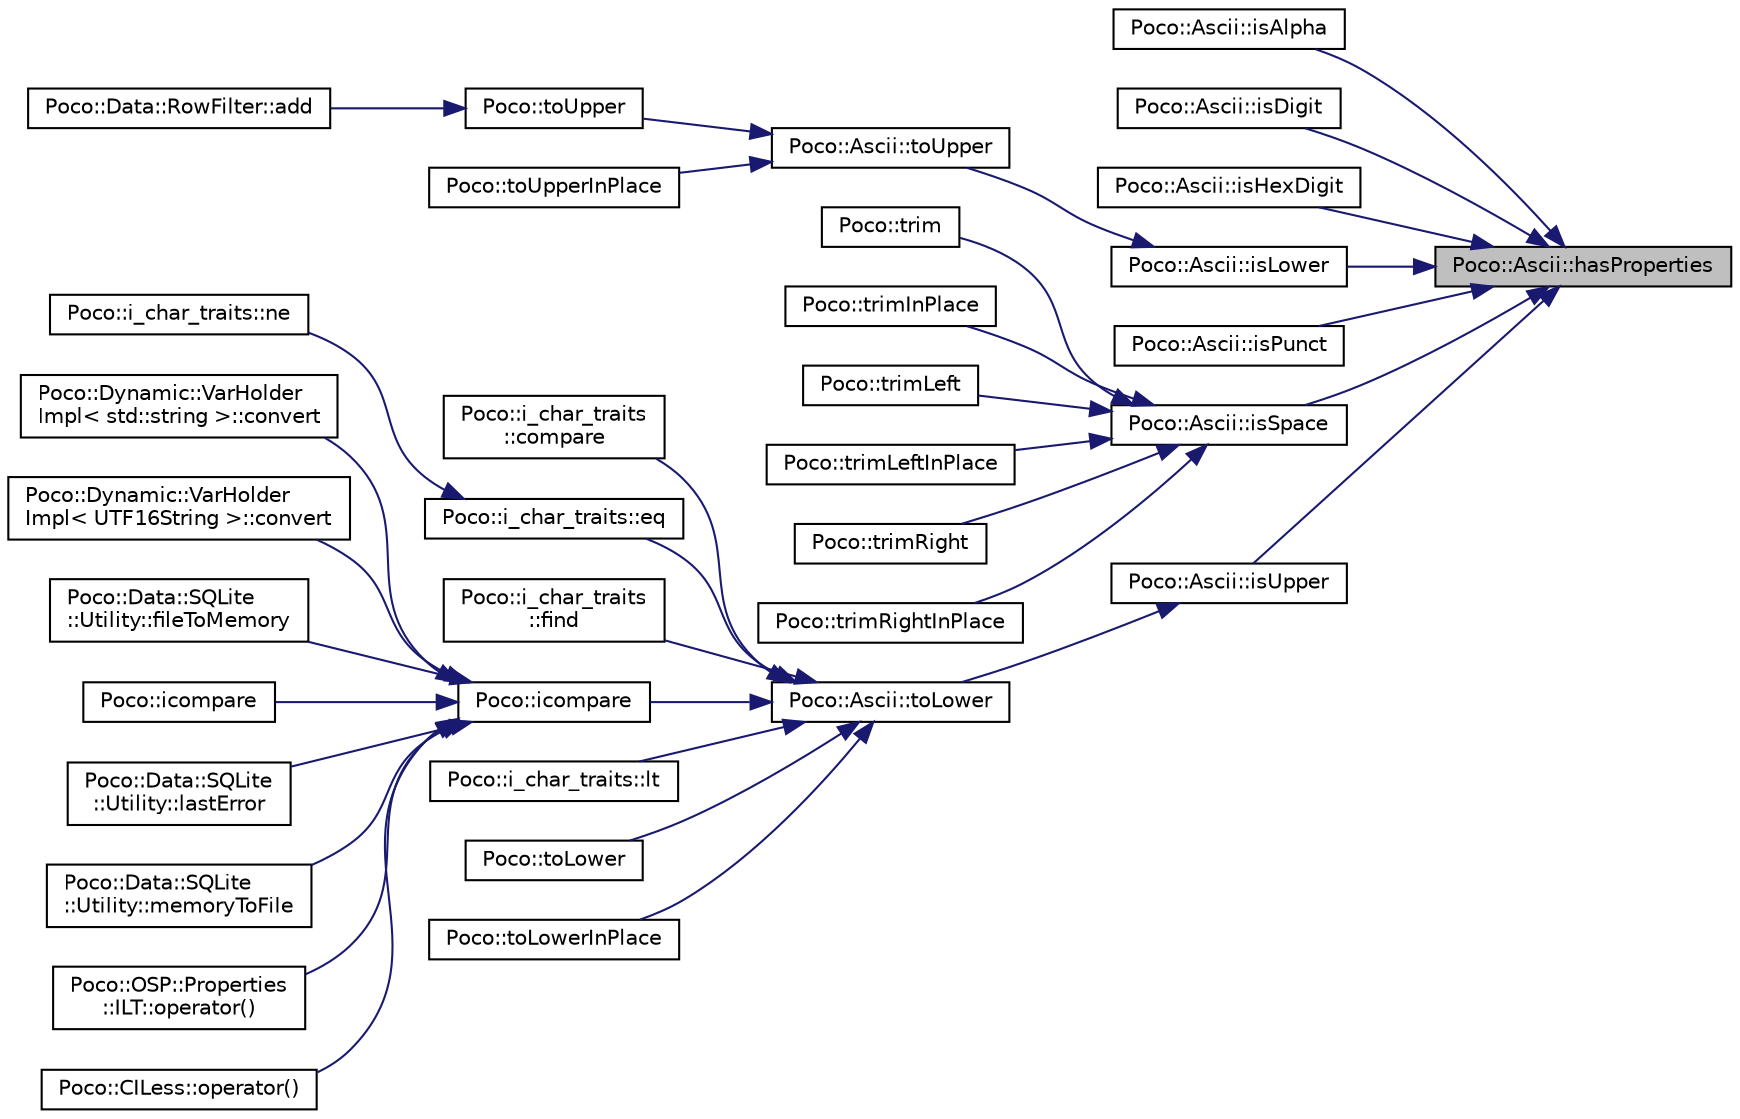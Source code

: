 digraph "Poco::Ascii::hasProperties"
{
 // LATEX_PDF_SIZE
  edge [fontname="Helvetica",fontsize="10",labelfontname="Helvetica",labelfontsize="10"];
  node [fontname="Helvetica",fontsize="10",shape=record];
  rankdir="RL";
  Node1 [label="Poco::Ascii::hasProperties",height=0.2,width=0.4,color="black", fillcolor="grey75", style="filled", fontcolor="black",tooltip=" "];
  Node1 -> Node2 [dir="back",color="midnightblue",fontsize="10",style="solid"];
  Node2 [label="Poco::Ascii::isAlpha",height=0.2,width=0.4,color="black", fillcolor="white", style="filled",URL="$classPoco_1_1Ascii.html#a1fa273974dadb06793527699c79a6af3",tooltip="Returns true iff the given character is a punctuation character."];
  Node1 -> Node3 [dir="back",color="midnightblue",fontsize="10",style="solid"];
  Node3 [label="Poco::Ascii::isDigit",height=0.2,width=0.4,color="black", fillcolor="white", style="filled",URL="$classPoco_1_1Ascii.html#aeb92c4199d410313a1622573638a557c",tooltip="Returns true iff the given character is a whitespace."];
  Node1 -> Node4 [dir="back",color="midnightblue",fontsize="10",style="solid"];
  Node4 [label="Poco::Ascii::isHexDigit",height=0.2,width=0.4,color="black", fillcolor="white", style="filled",URL="$classPoco_1_1Ascii.html#a6684ecb367406ddf0a1b26f335817d7e",tooltip="Returns true iff the given character is a digit."];
  Node1 -> Node5 [dir="back",color="midnightblue",fontsize="10",style="solid"];
  Node5 [label="Poco::Ascii::isLower",height=0.2,width=0.4,color="black", fillcolor="white", style="filled",URL="$classPoco_1_1Ascii.html#a74b8f5d63331b3072c5cac8d1fa9cfdf",tooltip="Returns true iff the given character is an alphabetic character."];
  Node5 -> Node6 [dir="back",color="midnightblue",fontsize="10",style="solid"];
  Node6 [label="Poco::Ascii::toUpper",height=0.2,width=0.4,color="black", fillcolor="white", style="filled",URL="$classPoco_1_1Ascii.html#a58d5919f06162b7b3a9765f5024b8d1e",tooltip=" "];
  Node6 -> Node7 [dir="back",color="midnightblue",fontsize="10",style="solid"];
  Node7 [label="Poco::toUpper",height=0.2,width=0.4,color="black", fillcolor="white", style="filled",URL="$namespacePoco.html#aa15c92bad4782bdc528f6a479f5ef84f",tooltip="Returns a copy of str containing all upper-case characters."];
  Node7 -> Node8 [dir="back",color="midnightblue",fontsize="10",style="solid"];
  Node8 [label="Poco::Data::RowFilter::add",height=0.2,width=0.4,color="black", fillcolor="white", style="filled",URL="$classPoco_1_1Data_1_1RowFilter.html#a7efc830d4de69219b9a043e463901054",tooltip="Removes filter from this filter."];
  Node6 -> Node9 [dir="back",color="midnightblue",fontsize="10",style="solid"];
  Node9 [label="Poco::toUpperInPlace",height=0.2,width=0.4,color="black", fillcolor="white", style="filled",URL="$namespacePoco.html#a3f8bef32bdf933bfe6c9cf4c9fc6c039",tooltip="Replaces all characters in str with their upper-case counterparts."];
  Node1 -> Node10 [dir="back",color="midnightblue",fontsize="10",style="solid"];
  Node10 [label="Poco::Ascii::isPunct",height=0.2,width=0.4,color="black", fillcolor="white", style="filled",URL="$classPoco_1_1Ascii.html#aab0fea88fe715f9998c8907495559e37",tooltip="Returns true iff the given character is a hexadecimal digit."];
  Node1 -> Node11 [dir="back",color="midnightblue",fontsize="10",style="solid"];
  Node11 [label="Poco::Ascii::isSpace",height=0.2,width=0.4,color="black", fillcolor="white", style="filled",URL="$classPoco_1_1Ascii.html#af972424d47bf76090f82edb8235cf293",tooltip=" "];
  Node11 -> Node12 [dir="back",color="midnightblue",fontsize="10",style="solid"];
  Node12 [label="Poco::trim",height=0.2,width=0.4,color="black", fillcolor="white", style="filled",URL="$namespacePoco.html#a43e5bb0afe99411c32a846b125595106",tooltip=" "];
  Node11 -> Node13 [dir="back",color="midnightblue",fontsize="10",style="solid"];
  Node13 [label="Poco::trimInPlace",height=0.2,width=0.4,color="black", fillcolor="white", style="filled",URL="$namespacePoco.html#ac4e17d0ed49fbb599d7159d83db33ca7",tooltip="Removes all leading and trailing whitespace in str."];
  Node11 -> Node14 [dir="back",color="midnightblue",fontsize="10",style="solid"];
  Node14 [label="Poco::trimLeft",height=0.2,width=0.4,color="black", fillcolor="white", style="filled",URL="$namespacePoco.html#a779e5730b242740f8507b7a534478fcc",tooltip=" "];
  Node11 -> Node15 [dir="back",color="midnightblue",fontsize="10",style="solid"];
  Node15 [label="Poco::trimLeftInPlace",height=0.2,width=0.4,color="black", fillcolor="white", style="filled",URL="$namespacePoco.html#af1d29ac5eddf7d32aeec107fd7d84ebe",tooltip="Removes all leading whitespace in str."];
  Node11 -> Node16 [dir="back",color="midnightblue",fontsize="10",style="solid"];
  Node16 [label="Poco::trimRight",height=0.2,width=0.4,color="black", fillcolor="white", style="filled",URL="$namespacePoco.html#a779a40c6f9e10d306bbd19b73cc27b9d",tooltip=" "];
  Node11 -> Node17 [dir="back",color="midnightblue",fontsize="10",style="solid"];
  Node17 [label="Poco::trimRightInPlace",height=0.2,width=0.4,color="black", fillcolor="white", style="filled",URL="$namespacePoco.html#a6945ab6defb5efe6a4b2c73d728f04b5",tooltip="Removes all trailing whitespace in str."];
  Node1 -> Node18 [dir="back",color="midnightblue",fontsize="10",style="solid"];
  Node18 [label="Poco::Ascii::isUpper",height=0.2,width=0.4,color="black", fillcolor="white", style="filled",URL="$classPoco_1_1Ascii.html#a4e314ffb9da60b298e54b6bbdcce0bb3",tooltip=" "];
  Node18 -> Node19 [dir="back",color="midnightblue",fontsize="10",style="solid"];
  Node19 [label="Poco::Ascii::toLower",height=0.2,width=0.4,color="black", fillcolor="white", style="filled",URL="$classPoco_1_1Ascii.html#a60e7810a5713e9ce051c5c914073a18e",tooltip=" "];
  Node19 -> Node20 [dir="back",color="midnightblue",fontsize="10",style="solid"];
  Node20 [label="Poco::i_char_traits\l::compare",height=0.2,width=0.4,color="black", fillcolor="white", style="filled",URL="$structPoco_1_1i__char__traits.html#a476b5022e07dbf3305d66184e658f0db",tooltip=" "];
  Node19 -> Node21 [dir="back",color="midnightblue",fontsize="10",style="solid"];
  Node21 [label="Poco::i_char_traits::eq",height=0.2,width=0.4,color="black", fillcolor="white", style="filled",URL="$structPoco_1_1i__char__traits.html#a88041d3388b3e285432f1a6a7abe9472",tooltip=" "];
  Node21 -> Node22 [dir="back",color="midnightblue",fontsize="10",style="solid"];
  Node22 [label="Poco::i_char_traits::ne",height=0.2,width=0.4,color="black", fillcolor="white", style="filled",URL="$structPoco_1_1i__char__traits.html#a23f812dca53afc893a0f0751376728db",tooltip=" "];
  Node19 -> Node23 [dir="back",color="midnightblue",fontsize="10",style="solid"];
  Node23 [label="Poco::i_char_traits\l::find",height=0.2,width=0.4,color="black", fillcolor="white", style="filled",URL="$structPoco_1_1i__char__traits.html#ad3e49d031a5662f45a62771357b12d77",tooltip=" "];
  Node19 -> Node24 [dir="back",color="midnightblue",fontsize="10",style="solid"];
  Node24 [label="Poco::icompare",height=0.2,width=0.4,color="black", fillcolor="white", style="filled",URL="$namespacePoco.html#afb05bcfd8abef9bd40a50c2805206c3a",tooltip="Case-insensitive string comparison."];
  Node24 -> Node25 [dir="back",color="midnightblue",fontsize="10",style="solid"];
  Node25 [label="Poco::Dynamic::VarHolder\lImpl\< std::string \>::convert",height=0.2,width=0.4,color="black", fillcolor="white", style="filled",URL="$classPoco_1_1Dynamic_1_1VarHolderImpl_3_01std_1_1string_01_4.html#a3b4bd82d7d609eea8546a7b86b68037e",tooltip="Calls convert(UInt32)."];
  Node24 -> Node26 [dir="back",color="midnightblue",fontsize="10",style="solid"];
  Node26 [label="Poco::Dynamic::VarHolder\lImpl\< UTF16String \>::convert",height=0.2,width=0.4,color="black", fillcolor="white", style="filled",URL="$classPoco_1_1Dynamic_1_1VarHolderImpl_3_01UTF16String_01_4.html#a561daf7638d1dd8db307fcab17782c26",tooltip="Calls convert(UInt32)."];
  Node24 -> Node27 [dir="back",color="midnightblue",fontsize="10",style="solid"];
  Node27 [label="Poco::Data::SQLite\l::Utility::fileToMemory",height=0.2,width=0.4,color="black", fillcolor="white", style="filled",URL="$classPoco_1_1Data_1_1SQLite_1_1Utility.html#af4e120c0c23accd345e346684d7d2384",tooltip=" "];
  Node24 -> Node28 [dir="back",color="midnightblue",fontsize="10",style="solid"];
  Node28 [label="Poco::icompare",height=0.2,width=0.4,color="black", fillcolor="white", style="filled",URL="$namespacePoco.html#a401dd2eae64ffa385ffbeafa0c6077d5",tooltip=" "];
  Node24 -> Node29 [dir="back",color="midnightblue",fontsize="10",style="solid"];
  Node29 [label="Poco::Data::SQLite\l::Utility::lastError",height=0.2,width=0.4,color="black", fillcolor="white", style="filled",URL="$classPoco_1_1Data_1_1SQLite_1_1Utility.html#a8978ff3dd2f0b94bb2282967cd85f480",tooltip="Retreives the last error code from sqlite and converts it to a string."];
  Node24 -> Node30 [dir="back",color="midnightblue",fontsize="10",style="solid"];
  Node30 [label="Poco::Data::SQLite\l::Utility::memoryToFile",height=0.2,width=0.4,color="black", fillcolor="white", style="filled",URL="$classPoco_1_1Data_1_1SQLite_1_1Utility.html#a14af28ac3f5f401130896480401da5fd",tooltip=" "];
  Node24 -> Node31 [dir="back",color="midnightblue",fontsize="10",style="solid"];
  Node31 [label="Poco::OSP::Properties\l::ILT::operator()",height=0.2,width=0.4,color="black", fillcolor="white", style="filled",URL="$structPoco_1_1OSP_1_1Properties_1_1ILT.html#ac58ba51d16749cff6c80da5499edf1fe",tooltip=" "];
  Node24 -> Node32 [dir="back",color="midnightblue",fontsize="10",style="solid"];
  Node32 [label="Poco::CILess::operator()",height=0.2,width=0.4,color="black", fillcolor="white", style="filled",URL="$structPoco_1_1CILess.html#a360205e7cd32ee2f51fdc03671f61480",tooltip=" "];
  Node19 -> Node33 [dir="back",color="midnightblue",fontsize="10",style="solid"];
  Node33 [label="Poco::i_char_traits::lt",height=0.2,width=0.4,color="black", fillcolor="white", style="filled",URL="$structPoco_1_1i__char__traits.html#acea27bc29054ab8fae9b847b6d043a0f",tooltip=" "];
  Node19 -> Node34 [dir="back",color="midnightblue",fontsize="10",style="solid"];
  Node34 [label="Poco::toLower",height=0.2,width=0.4,color="black", fillcolor="white", style="filled",URL="$namespacePoco.html#aaf77edc647cd93d1857fa136db85bc62",tooltip="Returns a copy of str containing all lower-case characters."];
  Node19 -> Node35 [dir="back",color="midnightblue",fontsize="10",style="solid"];
  Node35 [label="Poco::toLowerInPlace",height=0.2,width=0.4,color="black", fillcolor="white", style="filled",URL="$namespacePoco.html#a8313acc026bc3125af69508a8c18fc58",tooltip="Replaces all characters in str with their lower-case counterparts."];
}
